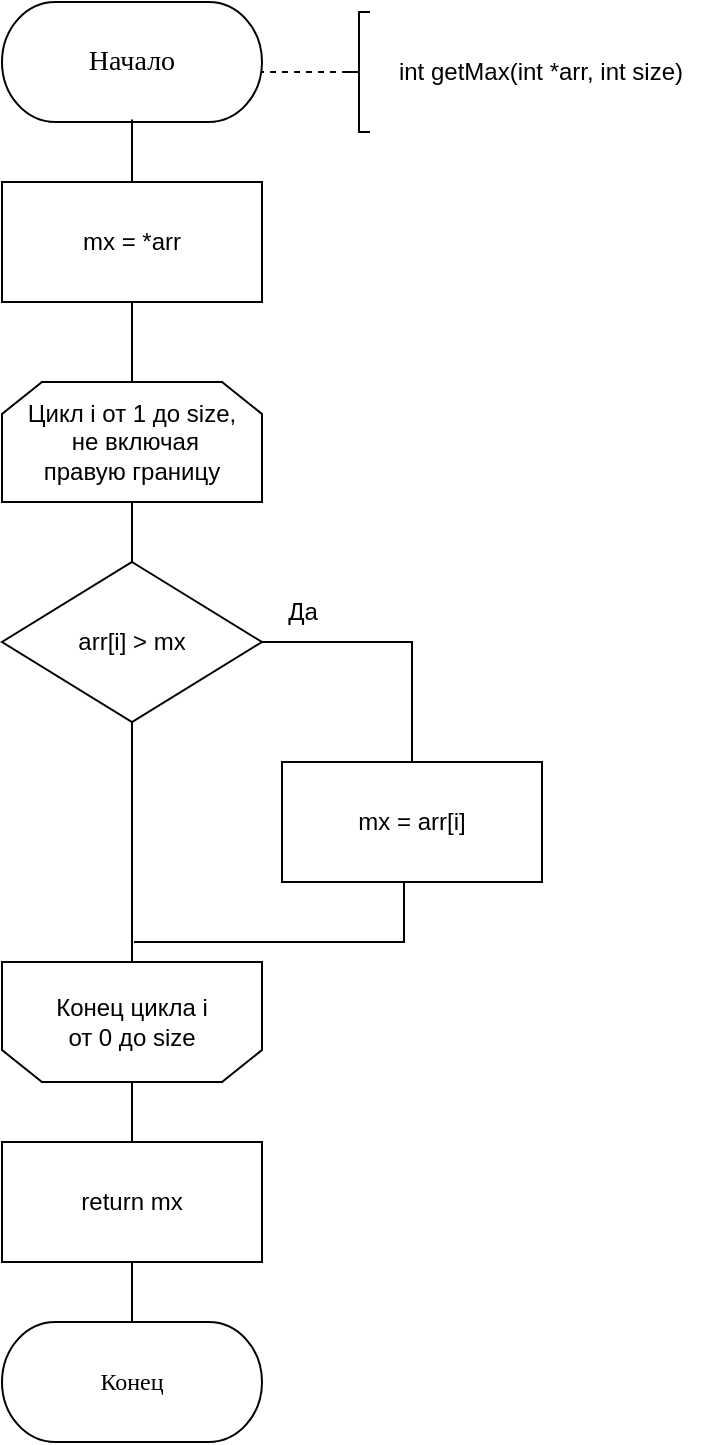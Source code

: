 <mxfile version="20.8.16" type="device" pages="2"><diagram id="zJ5rKYGzw53xMXKaePyn" name="radix_sort_1"><mxGraphModel dx="1036" dy="614" grid="1" gridSize="10" guides="1" tooltips="1" connect="1" arrows="1" fold="1" page="1" pageScale="1" pageWidth="827" pageHeight="1169" math="0" shadow="0"><root><mxCell id="0"/><mxCell id="1" parent="0"/><mxCell id="_OV3V6BR2gYL8SUAriQR-30" value="&lt;div style=&quot;&quot;&gt;&lt;font style=&quot;font-family: Calibri; color: rgb(0, 0, 0); direction: ltr; letter-spacing: 0px; line-height: 120%; opacity: 1;&quot;&gt;&lt;font style=&quot;font-size: 14px;&quot;&gt;Начало&lt;/font&gt;&lt;br&gt;&lt;/font&gt;&lt;/div&gt;" style="verticalAlign=middle;align=center;vsdxID=1;fillColor=#FFFFFF;gradientColor=none;shape=stencil(tVJBDsIgEHwNRxoEG+O51n8QS9uNCM2Ctv5eEI2ttV6Mt9md2d0MDBGFa2WnCGfOoz2qHirfErEjnINpFYIPiIiSiKK2qBq0Z1OlupNRGdHJXuKGIc1xluV5nOLsmjorxu71Psk1mJF8s83WX+USD4HD+XZ86PMkX1745KkcwFG0XnqwZsJpiY2i4RSttWwmlOuV6mbtj17m1n9ysvySf/ESwOtPa9A6RWLMv2cgtFJ+RHkD);strokeColor=#000000;spacingTop=-1;spacingBottom=-1;spacingLeft=-1;spacingRight=-1;points=[[0.5,0,0],[0.5,0.5,0],[1,0.5,0]];labelBackgroundColor=none;rounded=0;html=1;whiteSpace=wrap;" parent="1" vertex="1"><mxGeometry x="50" y="30" width="130" height="60" as="geometry"/></mxCell><mxCell id="_OV3V6BR2gYL8SUAriQR-31" style="edgeStyle=orthogonalEdgeStyle;rounded=0;orthogonalLoop=1;jettySize=auto;html=1;exitX=0;exitY=0.5;exitDx=0;exitDy=0;exitPerimeter=0;endArrow=none;endFill=0;dashed=1;" parent="1" source="_OV3V6BR2gYL8SUAriQR-32" edge="1"><mxGeometry relative="1" as="geometry"><mxPoint x="180" y="65" as="targetPoint"/></mxGeometry></mxCell><mxCell id="_OV3V6BR2gYL8SUAriQR-32" value="" style="strokeWidth=1;html=1;shape=mxgraph.flowchart.annotation_2;align=left;labelPosition=right;pointerEvents=1;rounded=0;" parent="1" vertex="1"><mxGeometry x="223" y="35" width="11" height="60" as="geometry"/></mxCell><mxCell id="_OV3V6BR2gYL8SUAriQR-34" value="int getMax(int *arr, int size)" style="text;html=1;align=center;verticalAlign=middle;resizable=0;points=[];autosize=1;strokeColor=none;fillColor=none;" parent="1" vertex="1"><mxGeometry x="234" y="50" width="170" height="30" as="geometry"/></mxCell><mxCell id="_OV3V6BR2gYL8SUAriQR-37" value="mx = *arr" style="rounded=0;whiteSpace=wrap;html=1;absoluteArcSize=1;arcSize=14;strokeWidth=1;" parent="1" vertex="1"><mxGeometry x="50" y="120" width="130" height="60" as="geometry"/></mxCell><mxCell id="_OV3V6BR2gYL8SUAriQR-38" value="&lt;div style=&quot;&quot;&gt;&lt;font style=&quot;font-family: Calibri; color: rgb(0, 0, 0); direction: ltr; letter-spacing: 0px; line-height: 120%; opacity: 1;&quot;&gt;Конец&lt;br&gt;&lt;/font&gt;&lt;/div&gt;" style="verticalAlign=middle;align=center;vsdxID=1;fillColor=#FFFFFF;gradientColor=none;shape=stencil(tVJBDsIgEHwNRxoEG+O51n8QS9uNCM2Ctv5eEI2ttV6Mt9md2d0MDBGFa2WnCGfOoz2qHirfErEjnINpFYIPiIiSiKK2qBq0Z1OlupNRGdHJXuKGIc1xluV5nOLsmjorxu71Psk1mJF8s83WX+USD4HD+XZ86PMkX1745KkcwFG0XnqwZsJpiY2i4RSttWwmlOuV6mbtj17m1n9ysvySf/ESwOtPa9A6RWLMv2cgtFJ+RHkD);strokeColor=#000000;spacingTop=-1;spacingBottom=-1;spacingLeft=-1;spacingRight=-1;points=[[0.5,0,0],[0.5,0.5,0],[1,0.5,0]];labelBackgroundColor=none;rounded=0;html=1;whiteSpace=wrap;" parent="1" vertex="1"><mxGeometry x="50" y="690" width="130" height="60" as="geometry"/></mxCell><mxCell id="_OV3V6BR2gYL8SUAriQR-39" value="" style="endArrow=none;html=1;rounded=0;entryX=0.5;entryY=0.98;entryDx=0;entryDy=0;entryPerimeter=0;exitX=0.5;exitY=0;exitDx=0;exitDy=0;" parent="1" target="_OV3V6BR2gYL8SUAriQR-30" edge="1"><mxGeometry width="50" height="50" relative="1" as="geometry"><mxPoint x="115" y="120" as="sourcePoint"/><mxPoint x="350" y="330" as="targetPoint"/></mxGeometry></mxCell><mxCell id="_OV3V6BR2gYL8SUAriQR-74" value="arr[i] &amp;gt; mx" style="strokeWidth=1;html=1;shape=mxgraph.flowchart.decision;whiteSpace=wrap;" parent="1" vertex="1"><mxGeometry x="50" y="310" width="130" height="80" as="geometry"/></mxCell><mxCell id="v4I3Wl9ItMxjvuZyETGZ-1" value="Цикл i от 1 до size,&lt;br&gt;&amp;nbsp;не включая &lt;br&gt;правую границу" style="shape=loopLimit;whiteSpace=wrap;html=1;" parent="1" vertex="1"><mxGeometry x="50" y="220" width="130" height="60" as="geometry"/></mxCell><mxCell id="v4I3Wl9ItMxjvuZyETGZ-2" value="mx = arr[i]" style="rounded=0;whiteSpace=wrap;html=1;absoluteArcSize=1;arcSize=14;strokeWidth=1;" parent="1" vertex="1"><mxGeometry x="190" y="410" width="130" height="60" as="geometry"/></mxCell><mxCell id="v4I3Wl9ItMxjvuZyETGZ-7" value="Конец цикла i &lt;br&gt;от 0 до size" style="shape=loopLimit;whiteSpace=wrap;html=1;flipV=1;" parent="1" vertex="1"><mxGeometry x="50" y="510" width="130" height="60" as="geometry"/></mxCell><mxCell id="v4I3Wl9ItMxjvuZyETGZ-9" value="" style="endArrow=none;html=1;rounded=0;exitX=0.5;exitY=1;exitDx=0;exitDy=0;" parent="1" edge="1"><mxGeometry width="50" height="50" relative="1" as="geometry"><mxPoint x="251" y="470" as="sourcePoint"/><mxPoint x="116" y="500" as="targetPoint"/><Array as="points"><mxPoint x="251" y="500"/></Array></mxGeometry></mxCell><mxCell id="v4I3Wl9ItMxjvuZyETGZ-10" value="" style="endArrow=none;html=1;rounded=0;exitX=0.5;exitY=1;exitDx=0;exitDy=0;exitPerimeter=0;entryX=0.5;entryY=0;entryDx=0;entryDy=0;" parent="1" source="_OV3V6BR2gYL8SUAriQR-74" target="v4I3Wl9ItMxjvuZyETGZ-7" edge="1"><mxGeometry width="50" height="50" relative="1" as="geometry"><mxPoint x="120" y="390" as="sourcePoint"/><mxPoint x="750" y="410" as="targetPoint"/></mxGeometry></mxCell><mxCell id="v4I3Wl9ItMxjvuZyETGZ-11" value="" style="endArrow=none;html=1;rounded=0;exitX=1;exitY=0.5;exitDx=0;exitDy=0;exitPerimeter=0;entryX=0.5;entryY=0;entryDx=0;entryDy=0;" parent="1" source="_OV3V6BR2gYL8SUAriQR-74" target="v4I3Wl9ItMxjvuZyETGZ-2" edge="1"><mxGeometry width="50" height="50" relative="1" as="geometry"><mxPoint x="700" y="460" as="sourcePoint"/><mxPoint x="750" y="410" as="targetPoint"/><Array as="points"><mxPoint x="255" y="350"/></Array></mxGeometry></mxCell><mxCell id="v4I3Wl9ItMxjvuZyETGZ-12" value="" style="endArrow=none;html=1;rounded=0;exitX=0.5;exitY=1;exitDx=0;exitDy=0;entryX=0.5;entryY=0;entryDx=0;entryDy=0;entryPerimeter=0;" parent="1" source="v4I3Wl9ItMxjvuZyETGZ-1" target="_OV3V6BR2gYL8SUAriQR-74" edge="1"><mxGeometry width="50" height="50" relative="1" as="geometry"><mxPoint x="700" y="460" as="sourcePoint"/><mxPoint x="750" y="410" as="targetPoint"/></mxGeometry></mxCell><mxCell id="v4I3Wl9ItMxjvuZyETGZ-13" value="" style="endArrow=none;html=1;rounded=0;exitX=0.5;exitY=1;exitDx=0;exitDy=0;entryX=0.5;entryY=0;entryDx=0;entryDy=0;" parent="1" source="_OV3V6BR2gYL8SUAriQR-37" target="v4I3Wl9ItMxjvuZyETGZ-1" edge="1"><mxGeometry width="50" height="50" relative="1" as="geometry"><mxPoint x="700" y="460" as="sourcePoint"/><mxPoint x="750" y="410" as="targetPoint"/></mxGeometry></mxCell><mxCell id="v4I3Wl9ItMxjvuZyETGZ-15" value="Да&lt;br&gt;" style="text;html=1;align=center;verticalAlign=middle;resizable=0;points=[];autosize=1;strokeColor=none;fillColor=none;" parent="1" vertex="1"><mxGeometry x="180" y="320" width="40" height="30" as="geometry"/></mxCell><mxCell id="v4I3Wl9ItMxjvuZyETGZ-16" value="return mx" style="rounded=0;whiteSpace=wrap;html=1;absoluteArcSize=1;arcSize=14;strokeWidth=1;" parent="1" vertex="1"><mxGeometry x="50" y="600" width="130" height="60" as="geometry"/></mxCell><mxCell id="v4I3Wl9ItMxjvuZyETGZ-17" value="" style="endArrow=none;html=1;rounded=0;exitX=0.5;exitY=1;exitDx=0;exitDy=0;entryX=0.5;entryY=0;entryDx=0;entryDy=0;entryPerimeter=0;" parent="1" source="v4I3Wl9ItMxjvuZyETGZ-16" target="_OV3V6BR2gYL8SUAriQR-38" edge="1"><mxGeometry width="50" height="50" relative="1" as="geometry"><mxPoint x="620" y="460" as="sourcePoint"/><mxPoint x="670" y="410" as="targetPoint"/></mxGeometry></mxCell><mxCell id="v4I3Wl9ItMxjvuZyETGZ-18" value="" style="endArrow=none;html=1;rounded=0;exitX=0.5;exitY=1;exitDx=0;exitDy=0;entryX=0.5;entryY=0;entryDx=0;entryDy=0;" parent="1" source="v4I3Wl9ItMxjvuZyETGZ-7" target="v4I3Wl9ItMxjvuZyETGZ-16" edge="1"><mxGeometry width="50" height="50" relative="1" as="geometry"><mxPoint x="620" y="460" as="sourcePoint"/><mxPoint x="670" y="410" as="targetPoint"/></mxGeometry></mxCell></root></mxGraphModel></diagram><diagram id="zSnMxkI6Qlo2IaHzqYUl" name="radix_sort_2"><mxGraphModel dx="1036" dy="614" grid="1" gridSize="10" guides="1" tooltips="1" connect="1" arrows="1" fold="1" page="1" pageScale="1" pageWidth="690" pageHeight="980" math="0" shadow="0"><root><mxCell id="0"/><mxCell id="1" parent="0"/><mxCell id="pjnGdM9OxRlNtodubBh9-1" value="&lt;div style=&quot;&quot;&gt;&lt;font style=&quot;font-family: Calibri; color: rgb(0, 0, 0); direction: ltr; letter-spacing: 0px; line-height: 120%; opacity: 1;&quot;&gt;&lt;font style=&quot;font-size: 14px;&quot;&gt;Начало&lt;/font&gt;&lt;br&gt;&lt;/font&gt;&lt;/div&gt;" style="verticalAlign=middle;align=center;vsdxID=1;fillColor=#FFFFFF;gradientColor=none;shape=stencil(tVJBDsIgEHwNRxoEG+O51n8QS9uNCM2Ctv5eEI2ttV6Mt9md2d0MDBGFa2WnCGfOoz2qHirfErEjnINpFYIPiIiSiKK2qBq0Z1OlupNRGdHJXuKGIc1xluV5nOLsmjorxu71Psk1mJF8s83WX+USD4HD+XZ86PMkX1745KkcwFG0XnqwZsJpiY2i4RSttWwmlOuV6mbtj17m1n9ysvySf/ESwOtPa9A6RWLMv2cgtFJ+RHkD);strokeColor=#000000;spacingTop=-1;spacingBottom=-1;spacingLeft=-1;spacingRight=-1;points=[[0.5,0,0],[0.5,0.5,0],[1,0.5,0]];labelBackgroundColor=none;rounded=0;html=1;whiteSpace=wrap;" vertex="1" parent="1"><mxGeometry x="50" y="30" width="150" height="60" as="geometry"/></mxCell><mxCell id="pjnGdM9OxRlNtodubBh9-2" style="edgeStyle=orthogonalEdgeStyle;rounded=0;orthogonalLoop=1;jettySize=auto;html=1;exitX=0;exitY=0.5;exitDx=0;exitDy=0;exitPerimeter=0;endArrow=none;endFill=0;dashed=1;entryX=1;entryY=0.5;entryDx=0;entryDy=0;entryPerimeter=0;" edge="1" parent="1" source="pjnGdM9OxRlNtodubBh9-3" target="pjnGdM9OxRlNtodubBh9-1"><mxGeometry relative="1" as="geometry"><mxPoint x="180" y="65" as="targetPoint"/></mxGeometry></mxCell><mxCell id="pjnGdM9OxRlNtodubBh9-3" value="" style="strokeWidth=1;html=1;shape=mxgraph.flowchart.annotation_2;align=left;labelPosition=right;pointerEvents=1;rounded=0;" vertex="1" parent="1"><mxGeometry x="223" y="30" width="11" height="60" as="geometry"/></mxCell><mxCell id="pjnGdM9OxRlNtodubBh9-4" value="void countSort(int *arr, int n, int exp)" style="text;html=1;align=center;verticalAlign=middle;resizable=0;points=[];autosize=1;strokeColor=none;fillColor=none;" vertex="1" parent="1"><mxGeometry x="234" y="50" width="210" height="30" as="geometry"/></mxCell><mxCell id="pjnGdM9OxRlNtodubBh9-5" value="создать массив output&lt;br&gt;размер n" style="rounded=0;whiteSpace=wrap;html=1;absoluteArcSize=1;arcSize=14;strokeWidth=1;" vertex="1" parent="1"><mxGeometry x="50" y="110" width="150" height="60" as="geometry"/></mxCell><mxCell id="pjnGdM9OxRlNtodubBh9-6" value="" style="endArrow=none;html=1;rounded=0;entryX=0.5;entryY=0.98;entryDx=0;entryDy=0;entryPerimeter=0;exitX=0.5;exitY=0;exitDx=0;exitDy=0;" edge="1" parent="1" source="pjnGdM9OxRlNtodubBh9-5" target="pjnGdM9OxRlNtodubBh9-1"><mxGeometry width="50" height="50" relative="1" as="geometry"><mxPoint x="115" y="120" as="sourcePoint"/><mxPoint x="350" y="330" as="targetPoint"/></mxGeometry></mxCell><mxCell id="pjnGdM9OxRlNtodubBh9-7" value="" style="endArrow=none;html=1;rounded=0;exitX=0.5;exitY=1;exitDx=0;exitDy=0;entryX=0.5;entryY=0;entryDx=0;entryDy=0;" edge="1" parent="1" source="pjnGdM9OxRlNtodubBh9-5" target="pjnGdM9OxRlNtodubBh9-10"><mxGeometry width="50" height="50" relative="1" as="geometry"><mxPoint x="700" y="460" as="sourcePoint"/><mxPoint x="115" y="220" as="targetPoint"/></mxGeometry></mxCell><mxCell id="pjnGdM9OxRlNtodubBh9-8" value="&lt;div style=&quot;&quot;&gt;&lt;font style=&quot;font-family: Calibri; color: rgb(0, 0, 0); direction: ltr; letter-spacing: 0px; line-height: 120%; opacity: 1;&quot;&gt;Конец&lt;br&gt;&lt;/font&gt;&lt;/div&gt;" style="verticalAlign=middle;align=center;vsdxID=1;fillColor=#FFFFFF;gradientColor=none;shape=stencil(tVJBDsIgEHwNRxoEG+O51n8QS9uNCM2Ctv5eEI2ttV6Mt9md2d0MDBGFa2WnCGfOoz2qHirfErEjnINpFYIPiIiSiKK2qBq0Z1OlupNRGdHJXuKGIc1xluV5nOLsmjorxu71Psk1mJF8s83WX+USD4HD+XZ86PMkX1745KkcwFG0XnqwZsJpiY2i4RSttWwmlOuV6mbtj17m1n9ysvySf/ESwOtPa9A6RWLMv2cgtFJ+RHkD);strokeColor=#000000;spacingTop=-1;spacingBottom=-1;spacingLeft=-1;spacingRight=-1;points=[[0.5,0,0],[0.5,0.5,0],[1,0.5,0]];labelBackgroundColor=none;rounded=0;html=1;whiteSpace=wrap;" vertex="1" parent="1"><mxGeometry x="470" y="590" width="150" height="60" as="geometry"/></mxCell><mxCell id="pjnGdM9OxRlNtodubBh9-9" value="Цикл i от 0 до 10,&lt;br&gt;&amp;nbsp;не включая &lt;br&gt;правую границу" style="shape=loopLimit;whiteSpace=wrap;html=1;" vertex="1" parent="1"><mxGeometry x="50" y="510" width="150" height="60" as="geometry"/></mxCell><mxCell id="pjnGdM9OxRlNtodubBh9-10" value="создать массив count&lt;br&gt;размер 10" style="rounded=0;whiteSpace=wrap;html=1;absoluteArcSize=1;arcSize=14;strokeWidth=1;" vertex="1" parent="1"><mxGeometry x="50" y="190" width="150" height="60" as="geometry"/></mxCell><mxCell id="pjnGdM9OxRlNtodubBh9-11" value="Цикл i от 0 до n,&lt;br&gt;&amp;nbsp;не включая &lt;br&gt;правую границу" style="shape=loopLimit;whiteSpace=wrap;html=1;" vertex="1" parent="1"><mxGeometry x="50" y="270" width="150" height="60" as="geometry"/></mxCell><mxCell id="pjnGdM9OxRlNtodubBh9-12" value="count[(arr[i] / exp) % 10]++" style="rounded=0;whiteSpace=wrap;html=1;absoluteArcSize=1;arcSize=14;strokeWidth=1;" vertex="1" parent="1"><mxGeometry x="50" y="350" width="150" height="60" as="geometry"/></mxCell><mxCell id="pjnGdM9OxRlNtodubBh9-13" value="Конец цикла i &lt;br&gt;от 0 до n" style="shape=loopLimit;whiteSpace=wrap;html=1;flipV=1;" vertex="1" parent="1"><mxGeometry x="50" y="430" width="150" height="60" as="geometry"/></mxCell><mxCell id="pjnGdM9OxRlNtodubBh9-14" value="Конец цикла i &lt;br&gt;от 0 до 10" style="shape=loopLimit;whiteSpace=wrap;html=1;flipV=1;" vertex="1" parent="1"><mxGeometry x="50" y="670" width="150" height="60" as="geometry"/></mxCell><mxCell id="pjnGdM9OxRlNtodubBh9-15" value="count[i] += count[i - 1]" style="rounded=0;whiteSpace=wrap;html=1;absoluteArcSize=1;arcSize=14;strokeWidth=1;" vertex="1" parent="1"><mxGeometry x="50" y="590" width="150" height="60" as="geometry"/></mxCell><mxCell id="pjnGdM9OxRlNtodubBh9-16" value="A" style="ellipse;whiteSpace=wrap;html=1;aspect=fixed;" vertex="1" parent="1"><mxGeometry x="90" y="750" width="70" height="70" as="geometry"/></mxCell><mxCell id="pjnGdM9OxRlNtodubBh9-17" value="A" style="ellipse;whiteSpace=wrap;html=1;aspect=fixed;" vertex="1" parent="1"><mxGeometry x="510" y="20" width="70" height="70" as="geometry"/></mxCell><mxCell id="pjnGdM9OxRlNtodubBh9-18" value="Цикл i от 0 до n,&lt;br&gt;&amp;nbsp;не включая &lt;br&gt;правую границу" style="shape=loopLimit;whiteSpace=wrap;html=1;" vertex="1" parent="1"><mxGeometry x="470" y="110" width="150" height="60" as="geometry"/></mxCell><mxCell id="pjnGdM9OxRlNtodubBh9-19" value="ind=count[(arr[i] / exp % 10]" style="rounded=0;whiteSpace=wrap;html=1;absoluteArcSize=1;arcSize=14;strokeWidth=1;" vertex="1" parent="1"><mxGeometry x="470" y="190" width="150" height="60" as="geometry"/></mxCell><mxCell id="pjnGdM9OxRlNtodubBh9-20" value="count[(arr[i] / exp) % 10]--" style="rounded=0;whiteSpace=wrap;html=1;absoluteArcSize=1;arcSize=14;strokeWidth=1;" vertex="1" parent="1"><mxGeometry x="470" y="350" width="150" height="60" as="geometry"/></mxCell><mxCell id="pjnGdM9OxRlNtodubBh9-21" value="Конец цикла i &lt;br&gt;от 0 до n" style="shape=loopLimit;whiteSpace=wrap;html=1;flipV=1;" vertex="1" parent="1"><mxGeometry x="470" y="430" width="150" height="60" as="geometry"/></mxCell><mxCell id="pjnGdM9OxRlNtodubBh9-22" value="копировать массив оutput в аrr" style="rounded=0;whiteSpace=wrap;html=1;absoluteArcSize=1;arcSize=14;strokeWidth=1;" vertex="1" parent="1"><mxGeometry x="470" y="510" width="150" height="60" as="geometry"/></mxCell><mxCell id="pjnGdM9OxRlNtodubBh9-23" value="output[ind - 1] = arr[i]" style="rounded=0;whiteSpace=wrap;html=1;absoluteArcSize=1;arcSize=14;strokeWidth=1;" vertex="1" parent="1"><mxGeometry x="470" y="270" width="150" height="60" as="geometry"/></mxCell><mxCell id="pjnGdM9OxRlNtodubBh9-24" value="" style="endArrow=none;html=1;rounded=0;entryX=0.5;entryY=1;entryDx=0;entryDy=0;exitX=0.5;exitY=0;exitDx=0;exitDy=0;" edge="1" parent="1" source="pjnGdM9OxRlNtodubBh9-11" target="pjnGdM9OxRlNtodubBh9-10"><mxGeometry width="50" height="50" relative="1" as="geometry"><mxPoint x="620" y="460" as="sourcePoint"/><mxPoint x="670" y="410" as="targetPoint"/></mxGeometry></mxCell><mxCell id="pjnGdM9OxRlNtodubBh9-25" value="" style="endArrow=none;html=1;rounded=0;exitX=0.5;exitY=1;exitDx=0;exitDy=0;" edge="1" parent="1" source="pjnGdM9OxRlNtodubBh9-13" target="pjnGdM9OxRlNtodubBh9-9"><mxGeometry width="50" height="50" relative="1" as="geometry"><mxPoint x="620" y="460" as="sourcePoint"/><mxPoint x="670" y="410" as="targetPoint"/></mxGeometry></mxCell><mxCell id="pjnGdM9OxRlNtodubBh9-26" value="" style="endArrow=none;html=1;rounded=0;exitX=0.5;exitY=1;exitDx=0;exitDy=0;entryX=0.5;entryY=0;entryDx=0;entryDy=0;" edge="1" parent="1" source="pjnGdM9OxRlNtodubBh9-12" target="pjnGdM9OxRlNtodubBh9-13"><mxGeometry width="50" height="50" relative="1" as="geometry"><mxPoint x="620" y="460" as="sourcePoint"/><mxPoint x="670" y="410" as="targetPoint"/></mxGeometry></mxCell><mxCell id="pjnGdM9OxRlNtodubBh9-27" value="" style="endArrow=none;html=1;rounded=0;exitX=0.5;exitY=1;exitDx=0;exitDy=0;entryX=0.5;entryY=0;entryDx=0;entryDy=0;" edge="1" parent="1" source="pjnGdM9OxRlNtodubBh9-11" target="pjnGdM9OxRlNtodubBh9-12"><mxGeometry width="50" height="50" relative="1" as="geometry"><mxPoint x="620" y="460" as="sourcePoint"/><mxPoint x="670" y="410" as="targetPoint"/></mxGeometry></mxCell><mxCell id="pjnGdM9OxRlNtodubBh9-28" value="" style="endArrow=none;html=1;rounded=0;entryX=0.5;entryY=0;entryDx=0;entryDy=0;exitX=0.5;exitY=1;exitDx=0;exitDy=0;" edge="1" parent="1" source="pjnGdM9OxRlNtodubBh9-17" target="pjnGdM9OxRlNtodubBh9-18"><mxGeometry width="50" height="50" relative="1" as="geometry"><mxPoint x="620" y="460" as="sourcePoint"/><mxPoint x="670" y="410" as="targetPoint"/></mxGeometry></mxCell><mxCell id="pjnGdM9OxRlNtodubBh9-29" value="" style="endArrow=none;html=1;rounded=0;entryX=0.5;entryY=1;entryDx=0;entryDy=0;exitX=0.5;exitY=0;exitDx=0;exitDy=0;" edge="1" parent="1" source="pjnGdM9OxRlNtodubBh9-16" target="pjnGdM9OxRlNtodubBh9-14"><mxGeometry width="50" height="50" relative="1" as="geometry"><mxPoint x="620" y="460" as="sourcePoint"/><mxPoint x="670" y="410" as="targetPoint"/></mxGeometry></mxCell><mxCell id="pjnGdM9OxRlNtodubBh9-30" value="" style="endArrow=none;html=1;rounded=0;entryX=0.5;entryY=1;entryDx=0;entryDy=0;exitX=0.5;exitY=0;exitDx=0;exitDy=0;" edge="1" parent="1" source="pjnGdM9OxRlNtodubBh9-14" target="pjnGdM9OxRlNtodubBh9-15"><mxGeometry width="50" height="50" relative="1" as="geometry"><mxPoint x="620" y="460" as="sourcePoint"/><mxPoint x="670" y="410" as="targetPoint"/></mxGeometry></mxCell><mxCell id="pjnGdM9OxRlNtodubBh9-31" value="" style="endArrow=none;html=1;rounded=0;entryX=0.5;entryY=1;entryDx=0;entryDy=0;exitX=0.5;exitY=0;exitDx=0;exitDy=0;" edge="1" parent="1" source="pjnGdM9OxRlNtodubBh9-15" target="pjnGdM9OxRlNtodubBh9-9"><mxGeometry width="50" height="50" relative="1" as="geometry"><mxPoint x="620" y="460" as="sourcePoint"/><mxPoint x="670" y="410" as="targetPoint"/></mxGeometry></mxCell><mxCell id="pjnGdM9OxRlNtodubBh9-32" value="" style="endArrow=none;html=1;rounded=0;entryX=0.5;entryY=1;entryDx=0;entryDy=0;exitX=0.5;exitY=0;exitDx=0;exitDy=0;" edge="1" parent="1" source="pjnGdM9OxRlNtodubBh9-20" target="pjnGdM9OxRlNtodubBh9-23"><mxGeometry width="50" height="50" relative="1" as="geometry"><mxPoint x="620" y="460" as="sourcePoint"/><mxPoint x="670" y="410" as="targetPoint"/></mxGeometry></mxCell><mxCell id="pjnGdM9OxRlNtodubBh9-33" value="" style="endArrow=none;html=1;rounded=0;entryX=0.5;entryY=1;entryDx=0;entryDy=0;exitX=0.5;exitY=0;exitDx=0;exitDy=0;" edge="1" parent="1" source="pjnGdM9OxRlNtodubBh9-23" target="pjnGdM9OxRlNtodubBh9-19"><mxGeometry width="50" height="50" relative="1" as="geometry"><mxPoint x="620" y="460" as="sourcePoint"/><mxPoint x="670" y="410" as="targetPoint"/></mxGeometry></mxCell><mxCell id="pjnGdM9OxRlNtodubBh9-34" value="" style="endArrow=none;html=1;rounded=0;entryX=0.5;entryY=0;entryDx=0;entryDy=0;exitX=0.5;exitY=1;exitDx=0;exitDy=0;" edge="1" parent="1" source="pjnGdM9OxRlNtodubBh9-18" target="pjnGdM9OxRlNtodubBh9-19"><mxGeometry width="50" height="50" relative="1" as="geometry"><mxPoint x="620" y="460" as="sourcePoint"/><mxPoint x="670" y="410" as="targetPoint"/></mxGeometry></mxCell><mxCell id="pjnGdM9OxRlNtodubBh9-35" value="" style="endArrow=none;html=1;rounded=0;entryX=0.5;entryY=1;entryDx=0;entryDy=0;exitX=0.5;exitY=0;exitDx=0;exitDy=0;" edge="1" parent="1" source="pjnGdM9OxRlNtodubBh9-22" target="pjnGdM9OxRlNtodubBh9-21"><mxGeometry width="50" height="50" relative="1" as="geometry"><mxPoint x="620" y="460" as="sourcePoint"/><mxPoint x="670" y="410" as="targetPoint"/></mxGeometry></mxCell><mxCell id="pjnGdM9OxRlNtodubBh9-36" value="" style="endArrow=none;html=1;rounded=0;exitX=0.5;exitY=0;exitDx=0;exitDy=0;entryX=0.5;entryY=1;entryDx=0;entryDy=0;" edge="1" parent="1" source="pjnGdM9OxRlNtodubBh9-21" target="pjnGdM9OxRlNtodubBh9-20"><mxGeometry width="50" height="50" relative="1" as="geometry"><mxPoint x="620" y="460" as="sourcePoint"/><mxPoint x="670" y="410" as="targetPoint"/></mxGeometry></mxCell><mxCell id="pjnGdM9OxRlNtodubBh9-37" value="" style="endArrow=none;html=1;rounded=0;entryX=0.5;entryY=1;entryDx=0;entryDy=0;exitX=0.5;exitY=0;exitDx=0;exitDy=0;exitPerimeter=0;" edge="1" parent="1" source="pjnGdM9OxRlNtodubBh9-8" target="pjnGdM9OxRlNtodubBh9-22"><mxGeometry width="50" height="50" relative="1" as="geometry"><mxPoint x="620" y="460" as="sourcePoint"/><mxPoint x="670" y="410" as="targetPoint"/></mxGeometry></mxCell></root></mxGraphModel></diagram></mxfile>